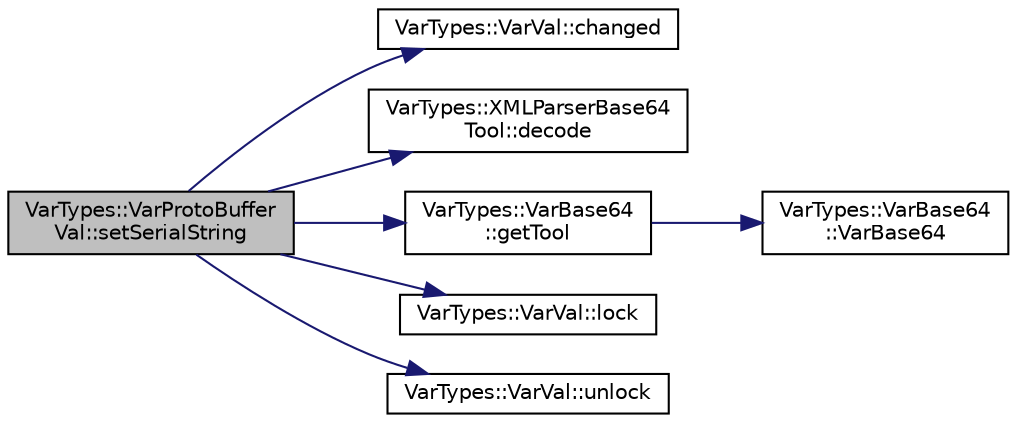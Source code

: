 digraph "VarTypes::VarProtoBufferVal::setSerialString"
{
 // INTERACTIVE_SVG=YES
  edge [fontname="Helvetica",fontsize="10",labelfontname="Helvetica",labelfontsize="10"];
  node [fontname="Helvetica",fontsize="10",shape=record];
  rankdir="LR";
  Node1 [label="VarTypes::VarProtoBuffer\lVal::setSerialString",height=0.2,width=0.4,color="black", fillcolor="grey75", style="filled", fontcolor="black"];
  Node1 -> Node2 [color="midnightblue",fontsize="10",style="solid",fontname="Helvetica"];
  Node2 [label="VarTypes::VarVal::changed",height=0.2,width=0.4,color="black", fillcolor="white", style="filled",URL="$d6/de8/class_var_types_1_1_var_val.html#a61bef38fdec1646a499e44ed09fe3589"];
  Node1 -> Node3 [color="midnightblue",fontsize="10",style="solid",fontname="Helvetica"];
  Node3 [label="VarTypes::XMLParserBase64\lTool::decode",height=0.2,width=0.4,color="black", fillcolor="white", style="filled",URL="$de/ddf/class_var_types_1_1_x_m_l_parser_base64_tool.html#af0adc031669ae2c167125544f774e4fa"];
  Node1 -> Node4 [color="midnightblue",fontsize="10",style="solid",fontname="Helvetica"];
  Node4 [label="VarTypes::VarBase64\l::getTool",height=0.2,width=0.4,color="black", fillcolor="white", style="filled",URL="$da/d08/class_var_types_1_1_var_base64.html#aae4c3849a2f429b3265d6d0ec7b902ef"];
  Node4 -> Node5 [color="midnightblue",fontsize="10",style="solid",fontname="Helvetica"];
  Node5 [label="VarTypes::VarBase64\l::VarBase64",height=0.2,width=0.4,color="black", fillcolor="white", style="filled",URL="$da/d08/class_var_types_1_1_var_base64.html#a96860964285f2bef39e2884c5e5ebf02"];
  Node1 -> Node6 [color="midnightblue",fontsize="10",style="solid",fontname="Helvetica"];
  Node6 [label="VarTypes::VarVal::lock",height=0.2,width=0.4,color="black", fillcolor="white", style="filled",URL="$d6/de8/class_var_types_1_1_var_val.html#a687df377b593f5ab5ac0b26d22728d4a"];
  Node1 -> Node7 [color="midnightblue",fontsize="10",style="solid",fontname="Helvetica"];
  Node7 [label="VarTypes::VarVal::unlock",height=0.2,width=0.4,color="black", fillcolor="white", style="filled",URL="$d6/de8/class_var_types_1_1_var_val.html#a6f1d886beb58366ce6c157b224ff26f8"];
}
